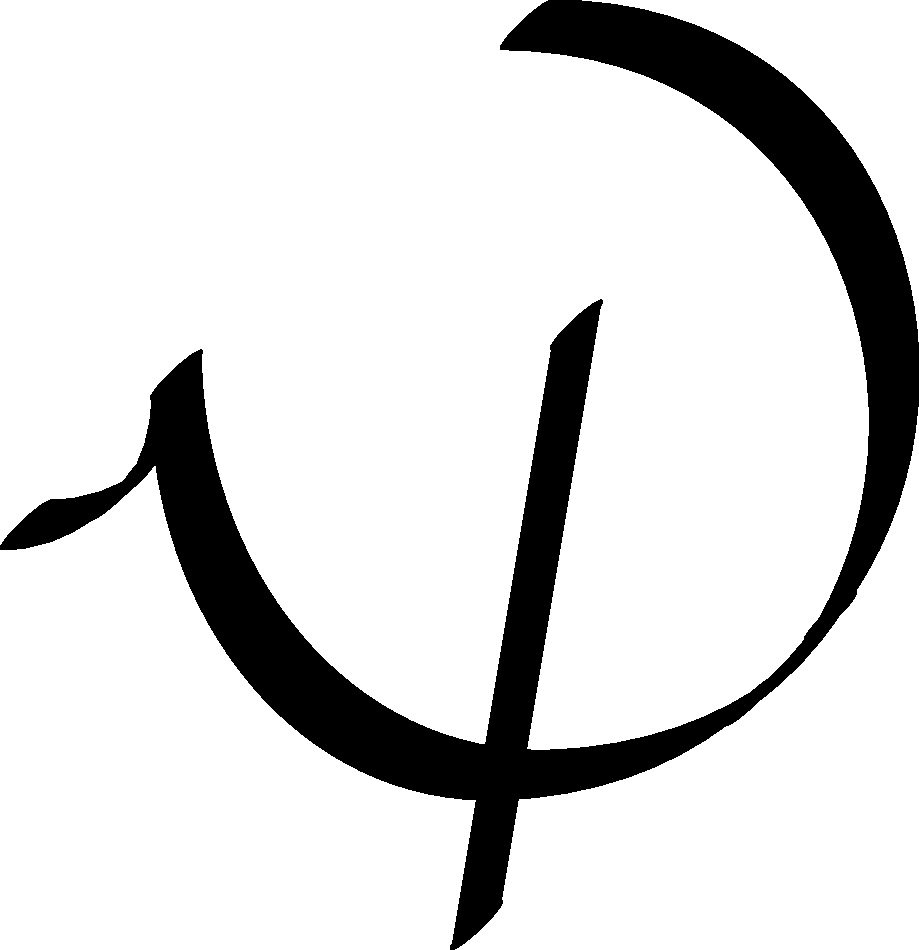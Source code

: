 unitsize(5);
pen slanty = makepen(scale(5)*slant(1.0)*xscale(0.333)*circle((0,0),2.5));
currentpen = slanty;
path tick = (0,0){E}..{N}(15,15);
draw(tick);
path bowl = (15,15){S}..(50,-25)..{W}(50,50);
draw(bowl);
path stroke = (55,20)..(45,-40);
draw(stroke);
